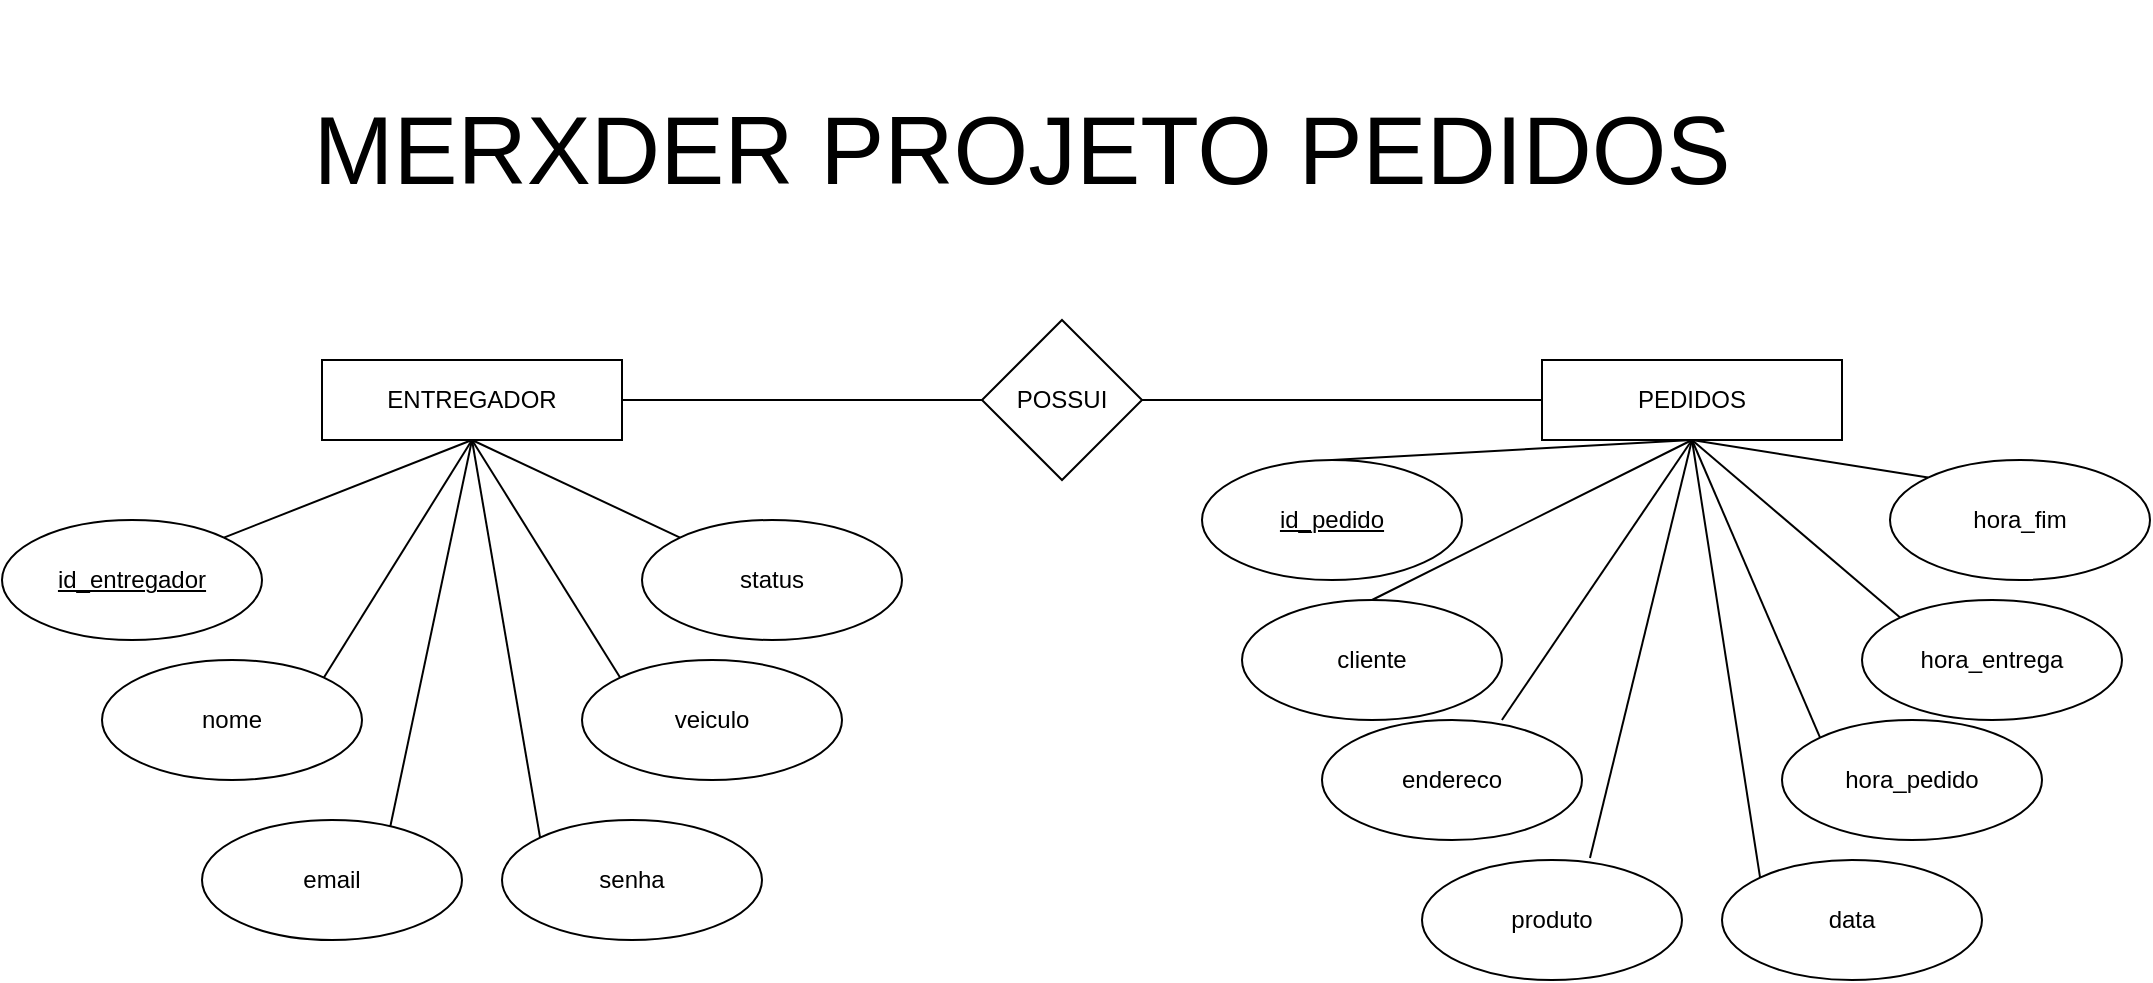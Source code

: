 <mxfile version="20.8.13" type="device"><diagram name="Página-1" id="1ZjoCVvQ52CIaPkzDU2u"><mxGraphModel dx="2501" dy="764" grid="1" gridSize="10" guides="1" tooltips="1" connect="1" arrows="1" fold="1" page="1" pageScale="1" pageWidth="827" pageHeight="1169" math="0" shadow="0"><root><mxCell id="0"/><mxCell id="1" parent="0"/><mxCell id="S8KiBNBnEehmEtpmkyoF-2" value="ENTREGADOR" style="rounded=0;whiteSpace=wrap;html=1;" vertex="1" parent="1"><mxGeometry x="-370" y="190" width="150" height="40" as="geometry"/></mxCell><mxCell id="S8KiBNBnEehmEtpmkyoF-16" value="cliente" style="ellipse;whiteSpace=wrap;html=1;" vertex="1" parent="1"><mxGeometry x="90" y="310" width="130" height="60" as="geometry"/></mxCell><mxCell id="S8KiBNBnEehmEtpmkyoF-18" value="POSSUI" style="rhombus;whiteSpace=wrap;html=1;" vertex="1" parent="1"><mxGeometry x="-40" y="170" width="80" height="80" as="geometry"/></mxCell><mxCell id="S8KiBNBnEehmEtpmkyoF-19" value="PEDIDOS" style="rounded=0;whiteSpace=wrap;html=1;" vertex="1" parent="1"><mxGeometry x="240" y="190" width="150" height="40" as="geometry"/></mxCell><mxCell id="S8KiBNBnEehmEtpmkyoF-20" value="" style="endArrow=none;html=1;rounded=0;entryX=0;entryY=0.5;entryDx=0;entryDy=0;exitX=1;exitY=0.5;exitDx=0;exitDy=0;" edge="1" parent="1" source="S8KiBNBnEehmEtpmkyoF-2" target="S8KiBNBnEehmEtpmkyoF-18"><mxGeometry width="50" height="50" relative="1" as="geometry"><mxPoint x="230" y="315" as="sourcePoint"/><mxPoint x="280" y="265" as="targetPoint"/></mxGeometry></mxCell><mxCell id="S8KiBNBnEehmEtpmkyoF-21" value="" style="endArrow=none;html=1;rounded=0;entryX=1;entryY=0.5;entryDx=0;entryDy=0;exitX=0;exitY=0.5;exitDx=0;exitDy=0;" edge="1" parent="1" source="S8KiBNBnEehmEtpmkyoF-19" target="S8KiBNBnEehmEtpmkyoF-18"><mxGeometry width="50" height="50" relative="1" as="geometry"><mxPoint x="240" y="325" as="sourcePoint"/><mxPoint x="290" y="275" as="targetPoint"/></mxGeometry></mxCell><mxCell id="S8KiBNBnEehmEtpmkyoF-22" value="" style="endArrow=none;html=1;rounded=0;entryX=0.5;entryY=1;entryDx=0;entryDy=0;exitX=0;exitY=0;exitDx=0;exitDy=0;" edge="1" parent="1" source="S8KiBNBnEehmEtpmkyoF-29" target="S8KiBNBnEehmEtpmkyoF-2"><mxGeometry width="50" height="50" relative="1" as="geometry"><mxPoint x="250" y="335" as="sourcePoint"/><mxPoint x="300" y="285" as="targetPoint"/></mxGeometry></mxCell><mxCell id="S8KiBNBnEehmEtpmkyoF-23" value="" style="endArrow=none;html=1;rounded=0;entryX=0.5;entryY=1;entryDx=0;entryDy=0;exitX=0.723;exitY=0.067;exitDx=0;exitDy=0;exitPerimeter=0;" edge="1" parent="1" source="S8KiBNBnEehmEtpmkyoF-28" target="S8KiBNBnEehmEtpmkyoF-2"><mxGeometry width="50" height="50" relative="1" as="geometry"><mxPoint x="260" y="345" as="sourcePoint"/><mxPoint x="310" y="295" as="targetPoint"/></mxGeometry></mxCell><mxCell id="S8KiBNBnEehmEtpmkyoF-24" value="&lt;u&gt;id_pedido&lt;/u&gt;" style="ellipse;whiteSpace=wrap;html=1;" vertex="1" parent="1"><mxGeometry x="70" y="240" width="130" height="60" as="geometry"/></mxCell><mxCell id="S8KiBNBnEehmEtpmkyoF-25" value="nome" style="ellipse;whiteSpace=wrap;html=1;" vertex="1" parent="1"><mxGeometry x="-480" y="340" width="130" height="60" as="geometry"/></mxCell><mxCell id="S8KiBNBnEehmEtpmkyoF-26" value="&lt;u&gt;id_entregador&lt;/u&gt;" style="ellipse;whiteSpace=wrap;html=1;" vertex="1" parent="1"><mxGeometry x="-530" y="270" width="130" height="60" as="geometry"/></mxCell><mxCell id="S8KiBNBnEehmEtpmkyoF-27" value="senha" style="ellipse;whiteSpace=wrap;html=1;" vertex="1" parent="1"><mxGeometry x="-280" y="420" width="130" height="60" as="geometry"/></mxCell><mxCell id="S8KiBNBnEehmEtpmkyoF-28" value="email" style="ellipse;whiteSpace=wrap;html=1;" vertex="1" parent="1"><mxGeometry x="-430" y="420" width="130" height="60" as="geometry"/></mxCell><mxCell id="S8KiBNBnEehmEtpmkyoF-29" value="status" style="ellipse;whiteSpace=wrap;html=1;" vertex="1" parent="1"><mxGeometry x="-210" y="270" width="130" height="60" as="geometry"/></mxCell><mxCell id="S8KiBNBnEehmEtpmkyoF-30" value="veiculo" style="ellipse;whiteSpace=wrap;html=1;" vertex="1" parent="1"><mxGeometry x="-240" y="340" width="130" height="60" as="geometry"/></mxCell><mxCell id="S8KiBNBnEehmEtpmkyoF-31" value="endereco" style="ellipse;whiteSpace=wrap;html=1;" vertex="1" parent="1"><mxGeometry x="130" y="370" width="130" height="60" as="geometry"/></mxCell><mxCell id="S8KiBNBnEehmEtpmkyoF-32" value="" style="endArrow=none;html=1;rounded=0;entryX=0.5;entryY=1;entryDx=0;entryDy=0;exitX=1;exitY=0;exitDx=0;exitDy=0;" edge="1" parent="1" source="S8KiBNBnEehmEtpmkyoF-25" target="S8KiBNBnEehmEtpmkyoF-2"><mxGeometry width="50" height="50" relative="1" as="geometry"><mxPoint x="270" y="355" as="sourcePoint"/><mxPoint x="320" y="305" as="targetPoint"/></mxGeometry></mxCell><mxCell id="S8KiBNBnEehmEtpmkyoF-33" value="" style="endArrow=none;html=1;rounded=0;entryX=0.5;entryY=1;entryDx=0;entryDy=0;exitX=1;exitY=0;exitDx=0;exitDy=0;" edge="1" parent="1" source="S8KiBNBnEehmEtpmkyoF-26" target="S8KiBNBnEehmEtpmkyoF-2"><mxGeometry width="50" height="50" relative="1" as="geometry"><mxPoint x="280" y="365" as="sourcePoint"/><mxPoint x="330" y="315" as="targetPoint"/></mxGeometry></mxCell><mxCell id="S8KiBNBnEehmEtpmkyoF-34" value="" style="endArrow=none;html=1;rounded=0;entryX=0.5;entryY=1;entryDx=0;entryDy=0;exitX=0.5;exitY=0;exitDx=0;exitDy=0;" edge="1" parent="1" source="S8KiBNBnEehmEtpmkyoF-24" target="S8KiBNBnEehmEtpmkyoF-19"><mxGeometry width="50" height="50" relative="1" as="geometry"><mxPoint x="290" y="375" as="sourcePoint"/><mxPoint x="340" y="325" as="targetPoint"/></mxGeometry></mxCell><mxCell id="S8KiBNBnEehmEtpmkyoF-35" value="" style="endArrow=none;html=1;rounded=0;entryX=0.5;entryY=1;entryDx=0;entryDy=0;exitX=0.5;exitY=0;exitDx=0;exitDy=0;" edge="1" parent="1" source="S8KiBNBnEehmEtpmkyoF-16" target="S8KiBNBnEehmEtpmkyoF-19"><mxGeometry width="50" height="50" relative="1" as="geometry"><mxPoint x="300" y="385" as="sourcePoint"/><mxPoint x="350" y="335" as="targetPoint"/></mxGeometry></mxCell><mxCell id="S8KiBNBnEehmEtpmkyoF-36" value="" style="endArrow=none;html=1;rounded=0;entryX=0;entryY=0;entryDx=0;entryDy=0;exitX=0.5;exitY=1;exitDx=0;exitDy=0;" edge="1" parent="1" source="S8KiBNBnEehmEtpmkyoF-2" target="S8KiBNBnEehmEtpmkyoF-30"><mxGeometry width="50" height="50" relative="1" as="geometry"><mxPoint x="-403" y="100" as="sourcePoint"/><mxPoint x="-360" y="220" as="targetPoint"/></mxGeometry></mxCell><mxCell id="S8KiBNBnEehmEtpmkyoF-37" value="" style="endArrow=none;html=1;rounded=0;entryX=0.5;entryY=1;entryDx=0;entryDy=0;exitX=0;exitY=0;exitDx=0;exitDy=0;" edge="1" parent="1" source="S8KiBNBnEehmEtpmkyoF-27" target="S8KiBNBnEehmEtpmkyoF-2"><mxGeometry width="50" height="50" relative="1" as="geometry"><mxPoint x="-393" y="110" as="sourcePoint"/><mxPoint x="-350" y="230" as="targetPoint"/></mxGeometry></mxCell><mxCell id="S8KiBNBnEehmEtpmkyoF-38" value="&lt;font style=&quot;font-size: 48px;&quot;&gt;MERXDER PROJETO PEDIDOS&lt;/font&gt;" style="text;html=1;strokeColor=none;fillColor=none;align=center;verticalAlign=middle;whiteSpace=wrap;rounded=0;" vertex="1" parent="1"><mxGeometry x="-420" y="10" width="800" height="150" as="geometry"/></mxCell><mxCell id="S8KiBNBnEehmEtpmkyoF-39" value="" style="endArrow=none;html=1;rounded=0;entryX=0.5;entryY=1;entryDx=0;entryDy=0;exitX=0.692;exitY=0;exitDx=0;exitDy=0;exitPerimeter=0;" edge="1" parent="1" source="S8KiBNBnEehmEtpmkyoF-31" target="S8KiBNBnEehmEtpmkyoF-19"><mxGeometry width="50" height="50" relative="1" as="geometry"><mxPoint x="310" y="395" as="sourcePoint"/><mxPoint x="360" y="345" as="targetPoint"/></mxGeometry></mxCell><mxCell id="S8KiBNBnEehmEtpmkyoF-40" value="" style="endArrow=none;html=1;rounded=0;entryX=0.5;entryY=1;entryDx=0;entryDy=0;exitX=0;exitY=0;exitDx=0;exitDy=0;" edge="1" parent="1" source="S8KiBNBnEehmEtpmkyoF-48" target="S8KiBNBnEehmEtpmkyoF-19"><mxGeometry width="50" height="50" relative="1" as="geometry"><mxPoint x="560" y="240" as="sourcePoint"/><mxPoint x="610" y="190" as="targetPoint"/></mxGeometry></mxCell><mxCell id="S8KiBNBnEehmEtpmkyoF-42" value="" style="endArrow=none;html=1;rounded=0;entryX=0.5;entryY=1;entryDx=0;entryDy=0;exitX=0;exitY=0;exitDx=0;exitDy=0;" edge="1" parent="1" source="S8KiBNBnEehmEtpmkyoF-46" target="S8KiBNBnEehmEtpmkyoF-19"><mxGeometry width="50" height="50" relative="1" as="geometry"><mxPoint x="580" y="420" as="sourcePoint"/><mxPoint x="630" y="370" as="targetPoint"/></mxGeometry></mxCell><mxCell id="S8KiBNBnEehmEtpmkyoF-43" value="" style="endArrow=none;html=1;rounded=0;entryX=0.5;entryY=1;entryDx=0;entryDy=0;exitX=0;exitY=0;exitDx=0;exitDy=0;" edge="1" parent="1" source="S8KiBNBnEehmEtpmkyoF-47" target="S8KiBNBnEehmEtpmkyoF-19"><mxGeometry width="50" height="50" relative="1" as="geometry"><mxPoint x="530" y="400" as="sourcePoint"/><mxPoint x="580" y="350" as="targetPoint"/></mxGeometry></mxCell><mxCell id="S8KiBNBnEehmEtpmkyoF-44" value="" style="endArrow=none;html=1;rounded=0;entryX=0.5;entryY=1;entryDx=0;entryDy=0;exitX=0;exitY=0;exitDx=0;exitDy=0;" edge="1" parent="1" source="S8KiBNBnEehmEtpmkyoF-49" target="S8KiBNBnEehmEtpmkyoF-19"><mxGeometry width="50" height="50" relative="1" as="geometry"><mxPoint x="490" y="480" as="sourcePoint"/><mxPoint x="540" y="430" as="targetPoint"/></mxGeometry></mxCell><mxCell id="S8KiBNBnEehmEtpmkyoF-45" value="" style="endArrow=none;html=1;rounded=0;entryX=0.5;entryY=1;entryDx=0;entryDy=0;exitX=0.646;exitY=-0.017;exitDx=0;exitDy=0;exitPerimeter=0;" edge="1" parent="1" source="S8KiBNBnEehmEtpmkyoF-50" target="S8KiBNBnEehmEtpmkyoF-19"><mxGeometry width="50" height="50" relative="1" as="geometry"><mxPoint x="390" y="510" as="sourcePoint"/><mxPoint x="440" y="460" as="targetPoint"/></mxGeometry></mxCell><mxCell id="S8KiBNBnEehmEtpmkyoF-46" value="hora_fim" style="ellipse;whiteSpace=wrap;html=1;" vertex="1" parent="1"><mxGeometry x="414" y="240" width="130" height="60" as="geometry"/></mxCell><mxCell id="S8KiBNBnEehmEtpmkyoF-47" value="hora_entrega" style="ellipse;whiteSpace=wrap;html=1;" vertex="1" parent="1"><mxGeometry x="400" y="310" width="130" height="60" as="geometry"/></mxCell><mxCell id="S8KiBNBnEehmEtpmkyoF-48" value="data" style="ellipse;whiteSpace=wrap;html=1;" vertex="1" parent="1"><mxGeometry x="330" y="440" width="130" height="60" as="geometry"/></mxCell><mxCell id="S8KiBNBnEehmEtpmkyoF-49" value="hora_pedido" style="ellipse;whiteSpace=wrap;html=1;" vertex="1" parent="1"><mxGeometry x="360" y="370" width="130" height="60" as="geometry"/></mxCell><mxCell id="S8KiBNBnEehmEtpmkyoF-50" value="produto" style="ellipse;whiteSpace=wrap;html=1;" vertex="1" parent="1"><mxGeometry x="180" y="440" width="130" height="60" as="geometry"/></mxCell></root></mxGraphModel></diagram></mxfile>